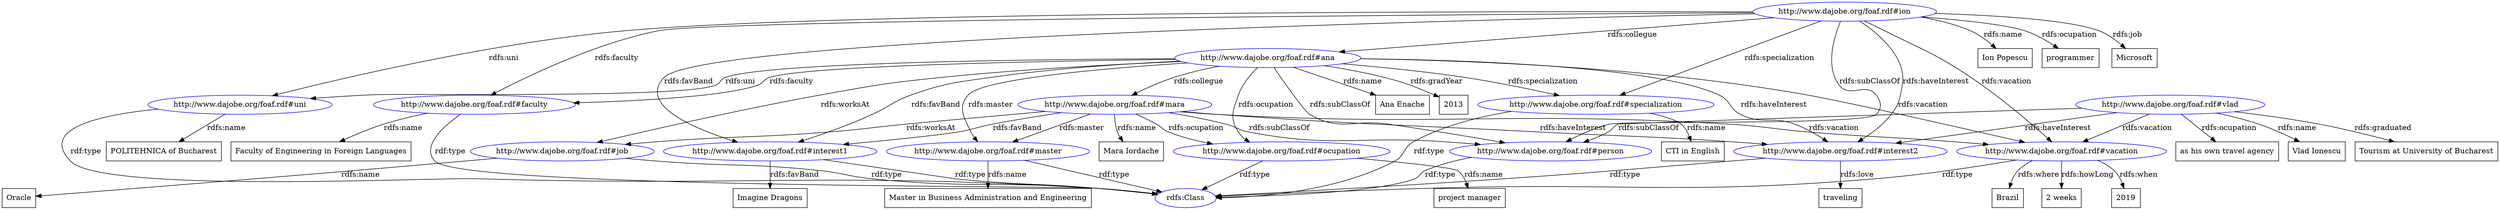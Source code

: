 digraph {
  charset="utf-8";

  // Edges
  "Rhttp://www.dajobe.org/foaf.rdf#person" -> "Rhttp://www.w3.org/2000/01/rdf-schema#Class" [label="rdf:type"];
  "Rhttp://www.dajobe.org/foaf.rdf#master" -> "Rhttp://www.w3.org/2000/01/rdf-schema#Class" [label="rdf:type"];
  "Rhttp://www.dajobe.org/foaf.rdf#master" -> "LMaster in Business Administration and Engineering" [label="rdfs:name"];
  "Rhttp://www.dajobe.org/foaf.rdf#uni" -> "Rhttp://www.w3.org/2000/01/rdf-schema#Class" [label="rdf:type"];
  "Rhttp://www.dajobe.org/foaf.rdf#uni" -> "LPOLITEHNICA of Bucharest" [label="rdfs:name"];
  "Rhttp://www.dajobe.org/foaf.rdf#faculty" -> "Rhttp://www.w3.org/2000/01/rdf-schema#Class" [label="rdf:type"];
  "Rhttp://www.dajobe.org/foaf.rdf#faculty" -> "LFaculty of Engineering in Foreign Languages" [label="rdfs:name"];
  "Rhttp://www.dajobe.org/foaf.rdf#specialization" -> "Rhttp://www.w3.org/2000/01/rdf-schema#Class" [label="rdf:type"];
  "Rhttp://www.dajobe.org/foaf.rdf#specialization" -> "LCTI in English" [label="rdfs:name"];
  "Rhttp://www.dajobe.org/foaf.rdf#ocupation" -> "Rhttp://www.w3.org/2000/01/rdf-schema#Class" [label="rdf:type"];
  "Rhttp://www.dajobe.org/foaf.rdf#ocupation" -> "Lproject manager" [label="rdfs:name"];
  "Rhttp://www.dajobe.org/foaf.rdf#job" -> "Rhttp://www.w3.org/2000/01/rdf-schema#Class" [label="rdf:type"];
  "Rhttp://www.dajobe.org/foaf.rdf#job" -> LOracle [label="rdfs:name"];
  "Rhttp://www.dajobe.org/foaf.rdf#interest1" -> "Rhttp://www.w3.org/2000/01/rdf-schema#Class" [label="rdf:type"];
  "Rhttp://www.dajobe.org/foaf.rdf#interest1" -> "LImagine Dragons" [label="rdfs:favBand"];
  "Rhttp://www.dajobe.org/foaf.rdf#interest2" -> "Rhttp://www.w3.org/2000/01/rdf-schema#Class" [label="rdf:type"];
  "Rhttp://www.dajobe.org/foaf.rdf#interest2" -> Ltraveling [label="rdfs:love"];
  "Rhttp://www.dajobe.org/foaf.rdf#vacation" -> "Rhttp://www.w3.org/2000/01/rdf-schema#Class" [label="rdf:type"];
  "Rhttp://www.dajobe.org/foaf.rdf#vacation" -> L2019 [label="rdfs:when"];
  "Rhttp://www.dajobe.org/foaf.rdf#vacation" -> LBrazil [label="rdfs:where"];
  "Rhttp://www.dajobe.org/foaf.rdf#vacation" -> "L2 weeks" [label="rdfs:howLong"];
  "Rhttp://www.dajobe.org/foaf.rdf#ion" -> "Rhttp://www.dajobe.org/foaf.rdf#person" [label="rdfs:subClassOf"];
  "Rhttp://www.dajobe.org/foaf.rdf#ion" -> "LIon Popescu" [label="rdfs:name"];
  "Rhttp://www.dajobe.org/foaf.rdf#ion" -> Lprogrammer [label="rdfs:ocupation"];
  "Rhttp://www.dajobe.org/foaf.rdf#ion" -> LMicrosoft [label="rdfs:job"];
  "Rhttp://www.dajobe.org/foaf.rdf#ion" -> "Rhttp://www.dajobe.org/foaf.rdf#ana" [label="rdfs:collegue"];
  "Rhttp://www.dajobe.org/foaf.rdf#ion" -> "Rhttp://www.dajobe.org/foaf.rdf#uni" [label="rdfs:uni"];
  "Rhttp://www.dajobe.org/foaf.rdf#ion" -> "Rhttp://www.dajobe.org/foaf.rdf#faculty" [label="rdfs:faculty"];
  "Rhttp://www.dajobe.org/foaf.rdf#ion" -> "Rhttp://www.dajobe.org/foaf.rdf#specialization" [label="rdfs:specialization"];
  "Rhttp://www.dajobe.org/foaf.rdf#ion" -> "Rhttp://www.dajobe.org/foaf.rdf#interest1" [label="rdfs:favBand"];
  "Rhttp://www.dajobe.org/foaf.rdf#ion" -> "Rhttp://www.dajobe.org/foaf.rdf#interest2" [label="rdfs:haveInterest"];
  "Rhttp://www.dajobe.org/foaf.rdf#ion" -> "Rhttp://www.dajobe.org/foaf.rdf#vacation" [label="rdfs:vacation"];
  "Rhttp://www.dajobe.org/foaf.rdf#ana" -> "Rhttp://www.dajobe.org/foaf.rdf#person" [label="rdfs:subClassOf"];
  "Rhttp://www.dajobe.org/foaf.rdf#ana" -> "LAna Enache" [label="rdfs:name"];
  "Rhttp://www.dajobe.org/foaf.rdf#ana" -> L2013 [label="rdfs:gradYear"];
  "Rhttp://www.dajobe.org/foaf.rdf#ana" -> "Rhttp://www.dajobe.org/foaf.rdf#mara" [label="rdfs:collegue"];
  "Rhttp://www.dajobe.org/foaf.rdf#ana" -> "Rhttp://www.dajobe.org/foaf.rdf#uni" [label="rdfs:uni"];
  "Rhttp://www.dajobe.org/foaf.rdf#ana" -> "Rhttp://www.dajobe.org/foaf.rdf#faculty" [label="rdfs:faculty"];
  "Rhttp://www.dajobe.org/foaf.rdf#ana" -> "Rhttp://www.dajobe.org/foaf.rdf#specialization" [label="rdfs:specialization"];
  "Rhttp://www.dajobe.org/foaf.rdf#ana" -> "Rhttp://www.dajobe.org/foaf.rdf#master" [label="rdfs:master"];
  "Rhttp://www.dajobe.org/foaf.rdf#ana" -> "Rhttp://www.dajobe.org/foaf.rdf#ocupation" [label="rdfs:ocupation"];
  "Rhttp://www.dajobe.org/foaf.rdf#ana" -> "Rhttp://www.dajobe.org/foaf.rdf#job" [label="rdfs:worksAt"];
  "Rhttp://www.dajobe.org/foaf.rdf#ana" -> "Rhttp://www.dajobe.org/foaf.rdf#interest1" [label="rdfs:favBand"];
  "Rhttp://www.dajobe.org/foaf.rdf#ana" -> "Rhttp://www.dajobe.org/foaf.rdf#interest2" [label="rdfs:haveInterest"];
  "Rhttp://www.dajobe.org/foaf.rdf#ana" -> "Rhttp://www.dajobe.org/foaf.rdf#vacation" [label="rdfs:vacation"];
  "Rhttp://www.dajobe.org/foaf.rdf#mara" -> "Rhttp://www.dajobe.org/foaf.rdf#person" [label="rdfs:subClassOf"];
  "Rhttp://www.dajobe.org/foaf.rdf#mara" -> "LMara Iordache" [label="rdfs:name"];
  "Rhttp://www.dajobe.org/foaf.rdf#mara" -> "Rhttp://www.dajobe.org/foaf.rdf#master" [label="rdfs:master"];
  "Rhttp://www.dajobe.org/foaf.rdf#mara" -> "Rhttp://www.dajobe.org/foaf.rdf#ocupation" [label="rdfs:ocupation"];
  "Rhttp://www.dajobe.org/foaf.rdf#mara" -> "Rhttp://www.dajobe.org/foaf.rdf#job" [label="rdfs:worksAt"];
  "Rhttp://www.dajobe.org/foaf.rdf#mara" -> "Rhttp://www.dajobe.org/foaf.rdf#interest1" [label="rdfs:favBand"];
  "Rhttp://www.dajobe.org/foaf.rdf#mara" -> "Rhttp://www.dajobe.org/foaf.rdf#interest2" [label="rdfs:haveInterest"];
  "Rhttp://www.dajobe.org/foaf.rdf#mara" -> "Rhttp://www.dajobe.org/foaf.rdf#vacation" [label="rdfs:vacation"];
  "Rhttp://www.dajobe.org/foaf.rdf#vlad" -> "Rhttp://www.dajobe.org/foaf.rdf#person" [label="rdfs:subClassOf"];
  "Rhttp://www.dajobe.org/foaf.rdf#vlad" -> "LVlad Ionescu" [label="rdfs:name"];
  "Rhttp://www.dajobe.org/foaf.rdf#vlad" -> "LTourism at University of Bucharest" [label="rdfs:graduated"];
  "Rhttp://www.dajobe.org/foaf.rdf#vlad" -> "Las his own travel agency" [label="rdfs:ocupation"];
  "Rhttp://www.dajobe.org/foaf.rdf#vlad" -> "Rhttp://www.dajobe.org/foaf.rdf#interest2" [label="rdfs:haveInterest"];
  "Rhttp://www.dajobe.org/foaf.rdf#vlad" -> "Rhttp://www.dajobe.org/foaf.rdf#vacation" [label="rdfs:vacation"];

  // Nodes
  "L2 weeks" [label="2 weeks",shape=record];
  L2013 [label=2013,shape=record];
  L2019 [label=2019,shape=record];
  "LAna Enache" [label="Ana Enache",shape=record];
  LBrazil [label=Brazil,shape=record];
  "LCTI in English" [label="CTI in English",shape=record];
  "LFaculty of Engineering in Foreign Languages" [label="Faculty of Engineering in Foreign Languages",shape=record];
  "LImagine Dragons" [label="Imagine Dragons",shape=record];
  "LIon Popescu" [label="Ion Popescu",shape=record];
  "LMara Iordache" [label="Mara Iordache",shape=record];
  "LMaster in Business Administration and Engineering" [label="Master in Business Administration and Engineering",shape=record];
  LMicrosoft [label=Microsoft,shape=record];
  LOracle [label=Oracle,shape=record];
  "LPOLITEHNICA of Bucharest" [label="POLITEHNICA of Bucharest",shape=record];
  "LTourism at University of Bucharest" [label="Tourism at University of Bucharest",shape=record];
  "LVlad Ionescu" [label="Vlad Ionescu",shape=record];
  "Las his own travel agency" [label="as his own travel agency",shape=record];
  Lprogrammer [label=programmer,shape=record];
  "Lproject manager" [label="project manager",shape=record];
  Ltraveling [label=traveling,shape=record];
  "Rhttp://www.dajobe.org/foaf.rdf#ana" [URL="http://www.dajobe.org/foaf.rdf#ana",label="http://www.dajobe.org/foaf.rdf#ana",shape=ellipse,color=blue];
  "Rhttp://www.dajobe.org/foaf.rdf#faculty" [URL="http://www.dajobe.org/foaf.rdf#faculty",label="http://www.dajobe.org/foaf.rdf#faculty",shape=ellipse,color=blue];
  "Rhttp://www.dajobe.org/foaf.rdf#interest1" [URL="http://www.dajobe.org/foaf.rdf#interest1",label="http://www.dajobe.org/foaf.rdf#interest1",shape=ellipse,color=blue];
  "Rhttp://www.dajobe.org/foaf.rdf#interest2" [URL="http://www.dajobe.org/foaf.rdf#interest2",label="http://www.dajobe.org/foaf.rdf#interest2",shape=ellipse,color=blue];
  "Rhttp://www.dajobe.org/foaf.rdf#ion" [URL="http://www.dajobe.org/foaf.rdf#ion",label="http://www.dajobe.org/foaf.rdf#ion",shape=ellipse,color=blue];
  "Rhttp://www.dajobe.org/foaf.rdf#job" [URL="http://www.dajobe.org/foaf.rdf#job",label="http://www.dajobe.org/foaf.rdf#job",shape=ellipse,color=blue];
  "Rhttp://www.dajobe.org/foaf.rdf#mara" [URL="http://www.dajobe.org/foaf.rdf#mara",label="http://www.dajobe.org/foaf.rdf#mara",shape=ellipse,color=blue];
  "Rhttp://www.dajobe.org/foaf.rdf#master" [URL="http://www.dajobe.org/foaf.rdf#master",label="http://www.dajobe.org/foaf.rdf#master",shape=ellipse,color=blue];
  "Rhttp://www.dajobe.org/foaf.rdf#ocupation" [URL="http://www.dajobe.org/foaf.rdf#ocupation",label="http://www.dajobe.org/foaf.rdf#ocupation",shape=ellipse,color=blue];
  "Rhttp://www.dajobe.org/foaf.rdf#person" [URL="http://www.dajobe.org/foaf.rdf#person",label="http://www.dajobe.org/foaf.rdf#person",shape=ellipse,color=blue];
  "Rhttp://www.dajobe.org/foaf.rdf#specialization" [URL="http://www.dajobe.org/foaf.rdf#specialization",label="http://www.dajobe.org/foaf.rdf#specialization",shape=ellipse,color=blue];
  "Rhttp://www.dajobe.org/foaf.rdf#uni" [URL="http://www.dajobe.org/foaf.rdf#uni",label="http://www.dajobe.org/foaf.rdf#uni",shape=ellipse,color=blue];
  "Rhttp://www.dajobe.org/foaf.rdf#vacation" [URL="http://www.dajobe.org/foaf.rdf#vacation",label="http://www.dajobe.org/foaf.rdf#vacation",shape=ellipse,color=blue];
  "Rhttp://www.dajobe.org/foaf.rdf#vlad" [URL="http://www.dajobe.org/foaf.rdf#vlad",label="http://www.dajobe.org/foaf.rdf#vlad",shape=ellipse,color=blue];
  "Rhttp://www.w3.org/2000/01/rdf-schema#Class" [URL="http://www.w3.org/2000/01/rdf-schema#Class",label="rdfs:Class",shape=ellipse,color=blue];
}
